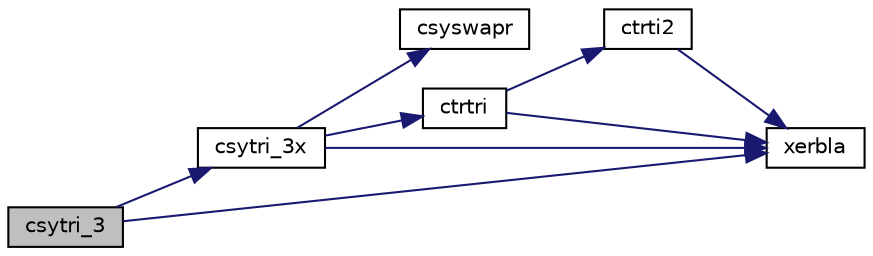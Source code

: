 digraph "csytri_3"
{
 // LATEX_PDF_SIZE
  edge [fontname="Helvetica",fontsize="10",labelfontname="Helvetica",labelfontsize="10"];
  node [fontname="Helvetica",fontsize="10",shape=record];
  rankdir="LR";
  Node1 [label="csytri_3",height=0.2,width=0.4,color="black", fillcolor="grey75", style="filled", fontcolor="black",tooltip="CSYTRI_3"];
  Node1 -> Node2 [color="midnightblue",fontsize="10",style="solid",fontname="Helvetica"];
  Node2 [label="csytri_3x",height=0.2,width=0.4,color="black", fillcolor="white", style="filled",URL="$csytri__3x_8f.html#aab94d207da90a7fc4248793bbce9d803",tooltip="CSYTRI_3X"];
  Node2 -> Node3 [color="midnightblue",fontsize="10",style="solid",fontname="Helvetica"];
  Node3 [label="csyswapr",height=0.2,width=0.4,color="black", fillcolor="white", style="filled",URL="$csyswapr_8f.html#a9f9a3d10086d7de0fcb0a4732c2e9b21",tooltip="CSYSWAPR"];
  Node2 -> Node4 [color="midnightblue",fontsize="10",style="solid",fontname="Helvetica"];
  Node4 [label="ctrtri",height=0.2,width=0.4,color="black", fillcolor="white", style="filled",URL="$ctrtri_8f.html#ad08962e5806175e6e372db349a963ecc",tooltip="CTRTRI"];
  Node4 -> Node5 [color="midnightblue",fontsize="10",style="solid",fontname="Helvetica"];
  Node5 [label="ctrti2",height=0.2,width=0.4,color="black", fillcolor="white", style="filled",URL="$ctrti2_8f.html#ae7ae073f804087edaf233005a6553d94",tooltip="CTRTI2 computes the inverse of a triangular matrix (unblocked algorithm)."];
  Node5 -> Node6 [color="midnightblue",fontsize="10",style="solid",fontname="Helvetica"];
  Node6 [label="xerbla",height=0.2,width=0.4,color="black", fillcolor="white", style="filled",URL="$xerbla_8f.html#a377ee61015baf8dea7770b3a404b1c07",tooltip="XERBLA"];
  Node4 -> Node6 [color="midnightblue",fontsize="10",style="solid",fontname="Helvetica"];
  Node2 -> Node6 [color="midnightblue",fontsize="10",style="solid",fontname="Helvetica"];
  Node1 -> Node6 [color="midnightblue",fontsize="10",style="solid",fontname="Helvetica"];
}
